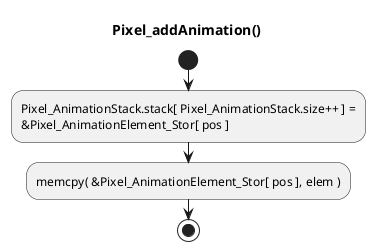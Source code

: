 '
' Pixel_addAnimation.uml
'

@startuml
title Pixel_addAnimation()
start
:Pixel_AnimationStack.stack[ Pixel_AnimationStack.size++ ] =\n&Pixel_AnimationElement_Stor[ pos ];
:memcpy( &Pixel_AnimationElement_Stor[ pos ], elem );
stop
@enduml
